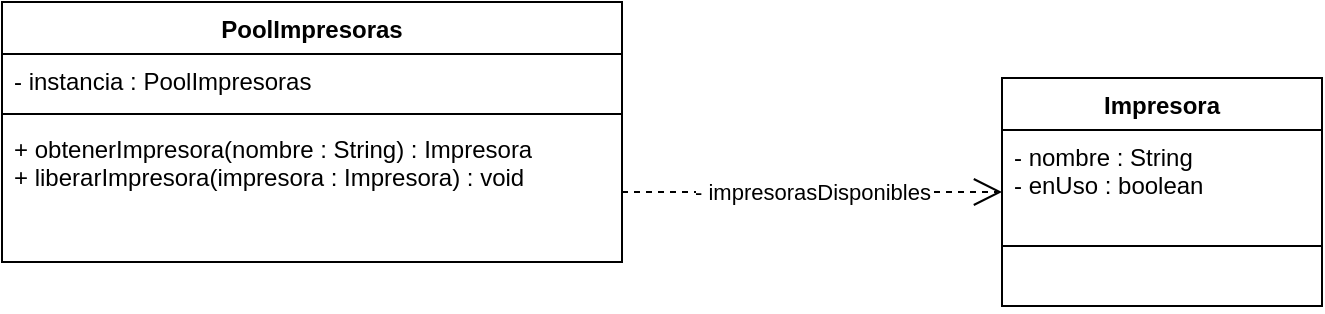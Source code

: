 <mxfile version="28.0.6">
  <diagram name="Página-1" id="_ur-9c2-ABH5g5KbY0q-">
    <mxGraphModel dx="1281" dy="626" grid="1" gridSize="10" guides="1" tooltips="1" connect="1" arrows="1" fold="1" page="1" pageScale="1" pageWidth="827" pageHeight="1169" math="0" shadow="0">
      <root>
        <mxCell id="0" />
        <mxCell id="1" parent="0" />
        <mxCell id="P8o3QrJv11Mijlpq8sOn-1" value="PoolImpresoras" style="swimlane;fontStyle=1;align=center;verticalAlign=top;childLayout=stackLayout;horizontal=1;startSize=26;horizontalStack=0;resizeParent=1;resizeParentMax=0;resizeLast=0;collapsible=1;marginBottom=0;whiteSpace=wrap;html=1;" vertex="1" parent="1">
          <mxGeometry x="100" y="358" width="310" height="130" as="geometry" />
        </mxCell>
        <mxCell id="P8o3QrJv11Mijlpq8sOn-2" value="- instancia : PoolImpresoras" style="text;strokeColor=none;fillColor=none;align=left;verticalAlign=top;spacingLeft=4;spacingRight=4;overflow=hidden;rotatable=0;points=[[0,0.5],[1,0.5]];portConstraint=eastwest;whiteSpace=wrap;html=1;" vertex="1" parent="P8o3QrJv11Mijlpq8sOn-1">
          <mxGeometry y="26" width="310" height="26" as="geometry" />
        </mxCell>
        <mxCell id="P8o3QrJv11Mijlpq8sOn-3" value="" style="line;strokeWidth=1;fillColor=none;align=left;verticalAlign=middle;spacingTop=-1;spacingLeft=3;spacingRight=3;rotatable=0;labelPosition=right;points=[];portConstraint=eastwest;strokeColor=inherit;" vertex="1" parent="P8o3QrJv11Mijlpq8sOn-1">
          <mxGeometry y="52" width="310" height="8" as="geometry" />
        </mxCell>
        <mxCell id="P8o3QrJv11Mijlpq8sOn-4" value="+ obtenerImpresora(nombre : String) : Impresora&lt;div&gt;+ liberarImpresora(impresora : Impresora) : void&lt;/div&gt;" style="text;strokeColor=none;fillColor=none;align=left;verticalAlign=top;spacingLeft=4;spacingRight=4;overflow=hidden;rotatable=0;points=[[0,0.5],[1,0.5]];portConstraint=eastwest;whiteSpace=wrap;html=1;" vertex="1" parent="P8o3QrJv11Mijlpq8sOn-1">
          <mxGeometry y="60" width="310" height="70" as="geometry" />
        </mxCell>
        <mxCell id="P8o3QrJv11Mijlpq8sOn-5" value="Impresora" style="swimlane;fontStyle=1;align=center;verticalAlign=top;childLayout=stackLayout;horizontal=1;startSize=26;horizontalStack=0;resizeParent=1;resizeParentMax=0;resizeLast=0;collapsible=1;marginBottom=0;whiteSpace=wrap;html=1;" vertex="1" parent="1">
          <mxGeometry x="600" y="396" width="160" height="114" as="geometry" />
        </mxCell>
        <mxCell id="P8o3QrJv11Mijlpq8sOn-6" value="- nombre : String&lt;div&gt;- enUso : boolean&lt;/div&gt;" style="text;strokeColor=none;fillColor=none;align=left;verticalAlign=top;spacingLeft=4;spacingRight=4;overflow=hidden;rotatable=0;points=[[0,0.5],[1,0.5]];portConstraint=eastwest;whiteSpace=wrap;html=1;" vertex="1" parent="P8o3QrJv11Mijlpq8sOn-5">
          <mxGeometry y="26" width="160" height="54" as="geometry" />
        </mxCell>
        <mxCell id="P8o3QrJv11Mijlpq8sOn-7" value="" style="line;strokeWidth=1;fillColor=none;align=left;verticalAlign=middle;spacingTop=-1;spacingLeft=3;spacingRight=3;rotatable=0;labelPosition=right;points=[];portConstraint=eastwest;strokeColor=inherit;" vertex="1" parent="P8o3QrJv11Mijlpq8sOn-5">
          <mxGeometry y="80" width="160" height="8" as="geometry" />
        </mxCell>
        <mxCell id="P8o3QrJv11Mijlpq8sOn-8" value="&amp;nbsp;" style="text;strokeColor=none;fillColor=none;align=left;verticalAlign=top;spacingLeft=4;spacingRight=4;overflow=hidden;rotatable=0;points=[[0,0.5],[1,0.5]];portConstraint=eastwest;whiteSpace=wrap;html=1;" vertex="1" parent="P8o3QrJv11Mijlpq8sOn-5">
          <mxGeometry y="88" width="160" height="26" as="geometry" />
        </mxCell>
        <mxCell id="P8o3QrJv11Mijlpq8sOn-9" value="- impresorasDisponibles" style="endArrow=open;endSize=12;dashed=1;html=1;rounded=0;exitX=1;exitY=0.5;exitDx=0;exitDy=0;" edge="1" parent="1" source="P8o3QrJv11Mijlpq8sOn-4" target="P8o3QrJv11Mijlpq8sOn-5">
          <mxGeometry width="160" relative="1" as="geometry">
            <mxPoint x="330" y="530" as="sourcePoint" />
            <mxPoint x="490" y="530" as="targetPoint" />
            <mxPoint as="offset" />
          </mxGeometry>
        </mxCell>
      </root>
    </mxGraphModel>
  </diagram>
</mxfile>
